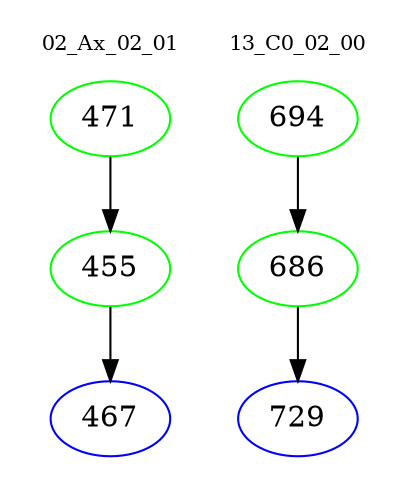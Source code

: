 digraph{
subgraph cluster_0 {
color = white
label = "02_Ax_02_01";
fontsize=10;
T0_471 [label="471", color="green"]
T0_471 -> T0_455 [color="black"]
T0_455 [label="455", color="green"]
T0_455 -> T0_467 [color="black"]
T0_467 [label="467", color="blue"]
}
subgraph cluster_1 {
color = white
label = "13_C0_02_00";
fontsize=10;
T1_694 [label="694", color="green"]
T1_694 -> T1_686 [color="black"]
T1_686 [label="686", color="green"]
T1_686 -> T1_729 [color="black"]
T1_729 [label="729", color="blue"]
}
}
